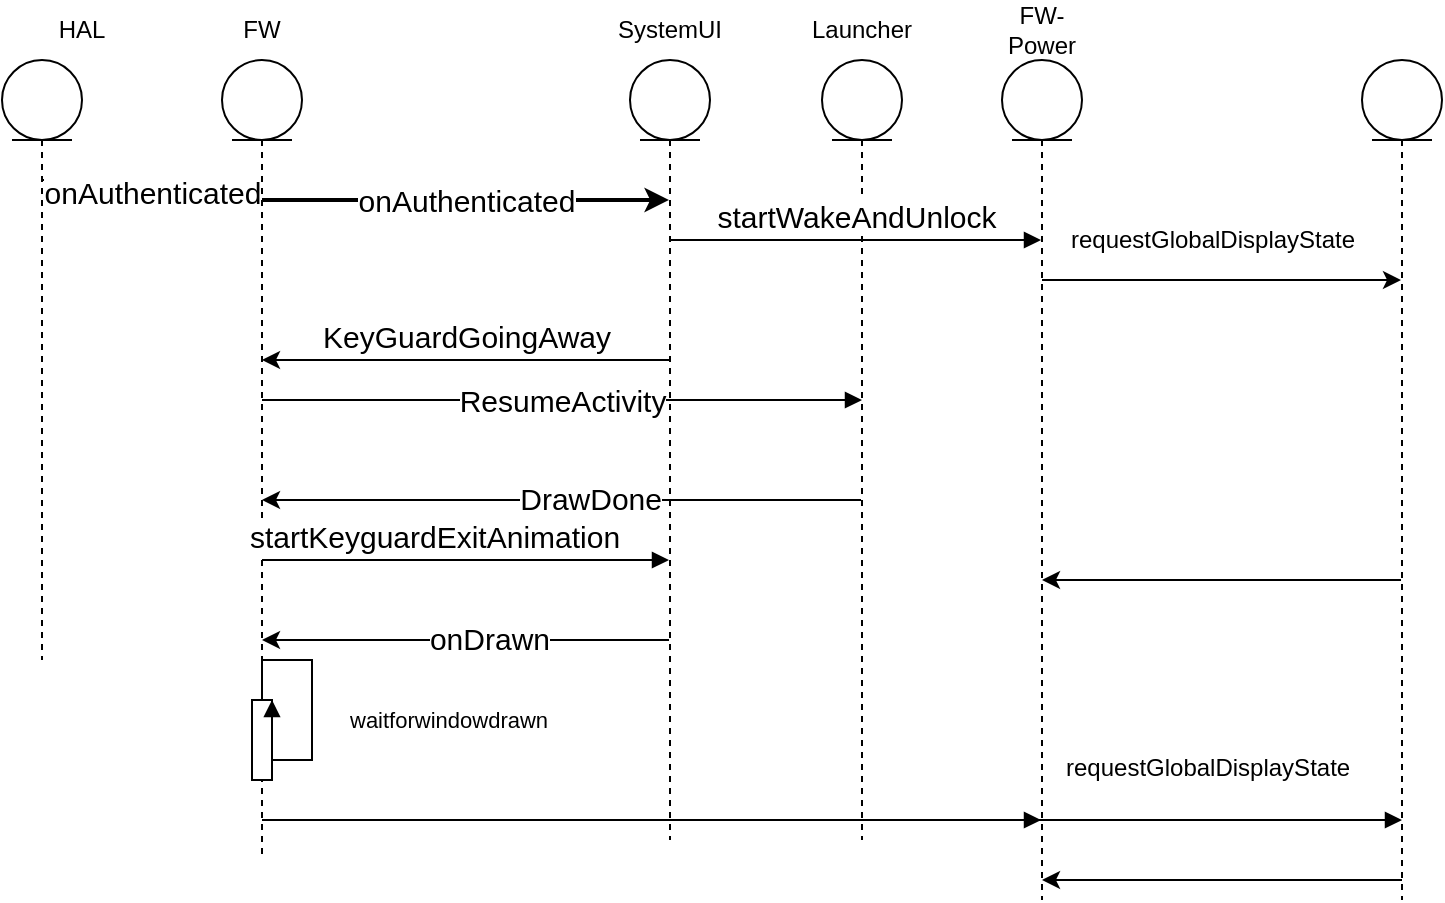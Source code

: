 <mxfile version="14.4.2" type="github">
  <diagram id="h_nkG6TmmhuTz6tZ-L_Y" name="Page-1">
    <mxGraphModel dx="1038" dy="548" grid="1" gridSize="10" guides="1" tooltips="1" connect="1" arrows="1" fold="1" page="1" pageScale="1" pageWidth="827" pageHeight="1169" math="0" shadow="0">
      <root>
        <mxCell id="0" />
        <mxCell id="1" parent="0" />
        <mxCell id="78EHQlwZfZ2g3v_zPuqt-2" style="edgeStyle=orthogonalEdgeStyle;rounded=0;orthogonalLoop=1;jettySize=auto;html=1;exitX=0.5;exitY=1;exitDx=0;exitDy=0;" parent="1" edge="1">
          <mxGeometry relative="1" as="geometry">
            <mxPoint x="60" y="130" as="sourcePoint" />
            <mxPoint x="60" y="130" as="targetPoint" />
          </mxGeometry>
        </mxCell>
        <mxCell id="78EHQlwZfZ2g3v_zPuqt-11" value="&lt;br&gt;&lt;span style=&quot;color: rgb(0 , 0 , 0) ; font-family: &amp;#34;helvetica&amp;#34; ; font-size: 15px ; font-style: normal ; font-weight: 400 ; letter-spacing: normal ; text-align: center ; text-indent: 0px ; text-transform: none ; word-spacing: 0px ; background-color: rgb(255 , 255 , 255) ; display: inline ; float: none&quot;&gt;onAuthenticated&lt;/span&gt;&lt;br&gt;" style="edgeStyle=orthogonalEdgeStyle;rounded=0;orthogonalLoop=1;jettySize=auto;html=1;" parent="1" source="78EHQlwZfZ2g3v_zPuqt-8" target="78EHQlwZfZ2g3v_zPuqt-10" edge="1">
          <mxGeometry relative="1" as="geometry">
            <Array as="points">
              <mxPoint x="100" y="160" />
              <mxPoint x="100" y="160" />
            </Array>
          </mxGeometry>
        </mxCell>
        <mxCell id="78EHQlwZfZ2g3v_zPuqt-8" value="" style="shape=umlLifeline;participant=umlEntity;perimeter=lifelinePerimeter;whiteSpace=wrap;html=1;container=1;collapsible=0;recursiveResize=0;verticalAlign=top;spacingTop=36;outlineConnect=0;" parent="1" vertex="1">
          <mxGeometry x="20" y="100" width="40" height="300" as="geometry" />
        </mxCell>
        <mxCell id="78EHQlwZfZ2g3v_zPuqt-9" value="HAL" style="text;html=1;strokeColor=none;fillColor=none;align=center;verticalAlign=middle;whiteSpace=wrap;rounded=0;" parent="1" vertex="1">
          <mxGeometry x="40" y="70" width="40" height="30" as="geometry" />
        </mxCell>
        <mxCell id="78EHQlwZfZ2g3v_zPuqt-16" value="onAuthenticated" style="edgeStyle=orthogonalEdgeStyle;rounded=0;orthogonalLoop=1;jettySize=auto;html=1;strokeWidth=2;fontSize=15;" parent="1" source="78EHQlwZfZ2g3v_zPuqt-10" target="78EHQlwZfZ2g3v_zPuqt-17" edge="1">
          <mxGeometry relative="1" as="geometry">
            <mxPoint x="330" y="200" as="targetPoint" />
            <Array as="points">
              <mxPoint x="180" y="170" />
              <mxPoint x="180" y="170" />
            </Array>
          </mxGeometry>
        </mxCell>
        <mxCell id="78EHQlwZfZ2g3v_zPuqt-10" value="" style="shape=umlLifeline;participant=umlEntity;perimeter=lifelinePerimeter;whiteSpace=wrap;html=1;container=1;collapsible=0;recursiveResize=0;verticalAlign=top;spacingTop=36;outlineConnect=0;" parent="1" vertex="1">
          <mxGeometry x="130" y="100" width="40" height="400" as="geometry" />
        </mxCell>
        <mxCell id="CTD5-Y3q6531WbQ9UscG-5" value="" style="html=1;points=[];perimeter=orthogonalPerimeter;" vertex="1" parent="78EHQlwZfZ2g3v_zPuqt-10">
          <mxGeometry x="15" y="320" width="10" height="40" as="geometry" />
        </mxCell>
        <mxCell id="CTD5-Y3q6531WbQ9UscG-6" value="waitforwindowdrawn" style="edgeStyle=orthogonalEdgeStyle;html=1;align=left;spacingLeft=2;endArrow=block;rounded=0;entryX=1;entryY=0;" edge="1" target="CTD5-Y3q6531WbQ9UscG-5" parent="78EHQlwZfZ2g3v_zPuqt-10" source="CTD5-Y3q6531WbQ9UscG-5">
          <mxGeometry x="0.035" y="15" relative="1" as="geometry">
            <mxPoint x="20" y="300" as="sourcePoint" />
            <Array as="points">
              <mxPoint x="20" y="300" />
              <mxPoint x="45" y="300" />
              <mxPoint x="45" y="350" />
              <mxPoint x="25" y="350" />
            </Array>
            <mxPoint as="offset" />
          </mxGeometry>
        </mxCell>
        <mxCell id="78EHQlwZfZ2g3v_zPuqt-12" value="FW" style="text;html=1;strokeColor=none;fillColor=none;align=center;verticalAlign=middle;whiteSpace=wrap;rounded=0;" parent="1" vertex="1">
          <mxGeometry x="130" y="70" width="40" height="30" as="geometry" />
        </mxCell>
        <mxCell id="78EHQlwZfZ2g3v_zPuqt-38" value="&lt;span style=&quot;color: rgb(0 , 0 , 0) ; font-family: sans-serif ; font-size: 12px ; font-style: normal ; font-weight: 400 ; letter-spacing: normal ; text-indent: 0px ; text-transform: none ; word-spacing: 0px ; background-color: rgb(255 , 255 , 255) ; display: inline ; float: none&quot;&gt;requestGlobalDisplayState&lt;/span&gt;" style="edgeStyle=orthogonalEdgeStyle;rounded=0;orthogonalLoop=1;jettySize=auto;html=1;strokeWidth=1;fontSize=15;labelPosition=center;verticalLabelPosition=top;align=center;verticalAlign=bottom;" parent="1" source="78EHQlwZfZ2g3v_zPuqt-13" target="78EHQlwZfZ2g3v_zPuqt-37" edge="1">
          <mxGeometry x="-0.053" y="10" relative="1" as="geometry">
            <Array as="points">
              <mxPoint x="600" y="210" />
              <mxPoint x="600" y="210" />
            </Array>
            <mxPoint as="offset" />
          </mxGeometry>
        </mxCell>
        <mxCell id="78EHQlwZfZ2g3v_zPuqt-13" value="" style="shape=umlLifeline;participant=umlEntity;perimeter=lifelinePerimeter;whiteSpace=wrap;html=1;container=1;collapsible=0;recursiveResize=0;verticalAlign=top;spacingTop=36;outlineConnect=0;" parent="1" vertex="1">
          <mxGeometry x="520" y="100" width="40" height="420" as="geometry" />
        </mxCell>
        <mxCell id="78EHQlwZfZ2g3v_zPuqt-15" value="FW-Power" style="text;html=1;strokeColor=none;fillColor=none;align=center;verticalAlign=middle;whiteSpace=wrap;rounded=0;" parent="1" vertex="1">
          <mxGeometry x="520" y="70" width="40" height="30" as="geometry" />
        </mxCell>
        <mxCell id="78EHQlwZfZ2g3v_zPuqt-24" value="KeyGuardGoingAway" style="edgeStyle=orthogonalEdgeStyle;rounded=0;orthogonalLoop=1;jettySize=auto;html=1;fontSize=15;labelPosition=center;verticalLabelPosition=top;align=center;verticalAlign=bottom;" parent="1" source="78EHQlwZfZ2g3v_zPuqt-17" target="78EHQlwZfZ2g3v_zPuqt-10" edge="1">
          <mxGeometry relative="1" as="geometry">
            <Array as="points">
              <mxPoint x="180" y="250" />
              <mxPoint x="180" y="250" />
            </Array>
          </mxGeometry>
        </mxCell>
        <mxCell id="78EHQlwZfZ2g3v_zPuqt-17" value="" style="shape=umlLifeline;participant=umlEntity;perimeter=lifelinePerimeter;whiteSpace=wrap;html=1;container=1;collapsible=0;recursiveResize=0;verticalAlign=top;spacingTop=36;outlineConnect=0;" parent="1" vertex="1">
          <mxGeometry x="334" y="100" width="40" height="390" as="geometry" />
        </mxCell>
        <mxCell id="78EHQlwZfZ2g3v_zPuqt-19" value="SystemUI" style="text;html=1;strokeColor=none;fillColor=none;align=center;verticalAlign=middle;whiteSpace=wrap;rounded=0;" parent="1" vertex="1">
          <mxGeometry x="334" y="70" width="40" height="30" as="geometry" />
        </mxCell>
        <mxCell id="78EHQlwZfZ2g3v_zPuqt-29" value="" style="edgeStyle=orthogonalEdgeStyle;rounded=0;orthogonalLoop=1;jettySize=auto;html=1;verticalAlign=top;horizontal=1;fontSize=15;" parent="1" source="78EHQlwZfZ2g3v_zPuqt-21" target="78EHQlwZfZ2g3v_zPuqt-10" edge="1">
          <mxGeometry relative="1" as="geometry">
            <Array as="points">
              <mxPoint x="400" y="320" />
              <mxPoint x="400" y="320" />
            </Array>
          </mxGeometry>
        </mxCell>
        <mxCell id="78EHQlwZfZ2g3v_zPuqt-33" value="DrawDone" style="edgeLabel;html=1;align=right;verticalAlign=bottom;resizable=0;points=[];fontSize=15;labelPosition=left;verticalLabelPosition=top;" parent="78EHQlwZfZ2g3v_zPuqt-29" vertex="1" connectable="0">
          <mxGeometry x="-0.162" relative="1" as="geometry">
            <mxPoint x="26.5" y="10" as="offset" />
          </mxGeometry>
        </mxCell>
        <mxCell id="78EHQlwZfZ2g3v_zPuqt-21" value="" style="shape=umlLifeline;participant=umlEntity;perimeter=lifelinePerimeter;whiteSpace=wrap;html=1;container=1;collapsible=0;recursiveResize=0;verticalAlign=top;spacingTop=36;outlineConnect=0;" parent="1" vertex="1">
          <mxGeometry x="430" y="100" width="40" height="390" as="geometry" />
        </mxCell>
        <mxCell id="78EHQlwZfZ2g3v_zPuqt-22" value="Launcher" style="text;html=1;strokeColor=none;fillColor=none;align=center;verticalAlign=middle;whiteSpace=wrap;rounded=0;" parent="1" vertex="1">
          <mxGeometry x="430" y="70" width="40" height="30" as="geometry" />
        </mxCell>
        <mxCell id="78EHQlwZfZ2g3v_zPuqt-28" value="&lt;font style=&quot;font-size: 15px&quot;&gt;ResumeActivity&lt;/font&gt;" style="html=1;verticalAlign=middle;endArrow=block;align=center;labelPosition=center;verticalLabelPosition=middle;" parent="1" source="78EHQlwZfZ2g3v_zPuqt-10" target="78EHQlwZfZ2g3v_zPuqt-21" edge="1">
          <mxGeometry width="80" relative="1" as="geometry">
            <mxPoint x="310" y="260" as="sourcePoint" />
            <mxPoint x="460" y="340" as="targetPoint" />
            <Array as="points">
              <mxPoint x="210" y="270" />
              <mxPoint x="450" y="270" />
            </Array>
          </mxGeometry>
        </mxCell>
        <mxCell id="78EHQlwZfZ2g3v_zPuqt-32" value="&lt;font style=&quot;font-size: 15px&quot;&gt;startKeyguardExitAnimation&lt;/font&gt;" style="html=1;verticalAlign=bottom;endArrow=block;" parent="1" source="78EHQlwZfZ2g3v_zPuqt-10" target="78EHQlwZfZ2g3v_zPuqt-17" edge="1">
          <mxGeometry x="-0.16" width="80" relative="1" as="geometry">
            <mxPoint x="150" y="330" as="sourcePoint" />
            <mxPoint x="230" y="330" as="targetPoint" />
            <Array as="points">
              <mxPoint x="190" y="350" />
            </Array>
            <mxPoint as="offset" />
          </mxGeometry>
        </mxCell>
        <mxCell id="78EHQlwZfZ2g3v_zPuqt-36" value="startWakeAndUnlock" style="html=1;verticalAlign=bottom;endArrow=block;strokeWidth=1;fontSize=15;rounded=0;" parent="1" source="78EHQlwZfZ2g3v_zPuqt-17" target="78EHQlwZfZ2g3v_zPuqt-13" edge="1">
          <mxGeometry width="80" relative="1" as="geometry">
            <mxPoint x="310" y="260" as="sourcePoint" />
            <mxPoint x="390" y="260" as="targetPoint" />
            <Array as="points">
              <mxPoint x="380" y="190" />
            </Array>
          </mxGeometry>
        </mxCell>
        <mxCell id="78EHQlwZfZ2g3v_zPuqt-40" value="" style="edgeStyle=orthogonalEdgeStyle;rounded=0;orthogonalLoop=1;jettySize=auto;html=1;strokeWidth=1;fontSize=15;" parent="1" source="78EHQlwZfZ2g3v_zPuqt-37" target="78EHQlwZfZ2g3v_zPuqt-13" edge="1">
          <mxGeometry relative="1" as="geometry">
            <mxPoint x="599.5" y="250" as="targetPoint" />
            <Array as="points">
              <mxPoint x="630" y="360" />
              <mxPoint x="630" y="360" />
            </Array>
          </mxGeometry>
        </mxCell>
        <mxCell id="78EHQlwZfZ2g3v_zPuqt-37" value="" style="shape=umlLifeline;participant=umlEntity;perimeter=lifelinePerimeter;whiteSpace=wrap;html=1;container=1;collapsible=0;recursiveResize=0;verticalAlign=top;spacingTop=36;outlineConnect=0;" parent="1" vertex="1">
          <mxGeometry x="700" y="100" width="40" height="420" as="geometry" />
        </mxCell>
        <mxCell id="CTD5-Y3q6531WbQ9UscG-1" value="" style="edgeStyle=orthogonalEdgeStyle;rounded=0;orthogonalLoop=1;jettySize=auto;html=1;verticalAlign=top;horizontal=1;fontSize=15;" edge="1" parent="1" source="78EHQlwZfZ2g3v_zPuqt-17" target="78EHQlwZfZ2g3v_zPuqt-10">
          <mxGeometry relative="1" as="geometry">
            <Array as="points">
              <mxPoint x="210" y="390" />
              <mxPoint x="210" y="390" />
            </Array>
            <mxPoint x="440" y="460" as="sourcePoint" />
            <mxPoint x="140" y="460" as="targetPoint" />
          </mxGeometry>
        </mxCell>
        <mxCell id="CTD5-Y3q6531WbQ9UscG-2" value="onDrawn" style="edgeLabel;html=1;align=right;verticalAlign=bottom;resizable=0;points=[];fontSize=15;labelPosition=left;verticalLabelPosition=top;" vertex="1" connectable="0" parent="CTD5-Y3q6531WbQ9UscG-1">
          <mxGeometry x="-0.162" relative="1" as="geometry">
            <mxPoint x="26.5" y="10" as="offset" />
          </mxGeometry>
        </mxCell>
        <mxCell id="CTD5-Y3q6531WbQ9UscG-7" value="" style="html=1;verticalAlign=bottom;labelBackgroundColor=none;endArrow=block;endFill=1;" edge="1" parent="1" target="78EHQlwZfZ2g3v_zPuqt-13">
          <mxGeometry width="160" relative="1" as="geometry">
            <mxPoint x="150" y="480" as="sourcePoint" />
            <mxPoint x="310" y="480" as="targetPoint" />
          </mxGeometry>
        </mxCell>
        <mxCell id="CTD5-Y3q6531WbQ9UscG-8" value="" style="html=1;verticalAlign=bottom;labelBackgroundColor=none;endArrow=block;endFill=1;" edge="1" parent="1">
          <mxGeometry width="160" relative="1" as="geometry">
            <mxPoint x="530" y="480" as="sourcePoint" />
            <mxPoint x="720" y="480" as="targetPoint" />
          </mxGeometry>
        </mxCell>
        <mxCell id="CTD5-Y3q6531WbQ9UscG-10" value="" style="edgeStyle=orthogonalEdgeStyle;rounded=0;orthogonalLoop=1;jettySize=auto;html=1;strokeWidth=1;fontSize=15;" edge="1" parent="1">
          <mxGeometry relative="1" as="geometry">
            <mxPoint x="540" y="510" as="targetPoint" />
            <Array as="points">
              <mxPoint x="630.5" y="510" />
              <mxPoint x="630.5" y="510" />
            </Array>
            <mxPoint x="720" y="510" as="sourcePoint" />
          </mxGeometry>
        </mxCell>
        <mxCell id="CTD5-Y3q6531WbQ9UscG-11" value="&lt;span style=&quot;color: rgb(0, 0, 0); font-family: sans-serif; font-size: 12px; font-style: normal; font-weight: 400; letter-spacing: normal; text-align: center; text-indent: 0px; text-transform: none; word-spacing: 0px; background-color: rgb(255, 255, 255); display: inline; float: none;&quot;&gt;requestGlobalDisplayState&lt;/span&gt;" style="text;whiteSpace=wrap;html=1;" vertex="1" parent="1">
          <mxGeometry x="550" y="440" width="180" height="30" as="geometry" />
        </mxCell>
      </root>
    </mxGraphModel>
  </diagram>
</mxfile>
